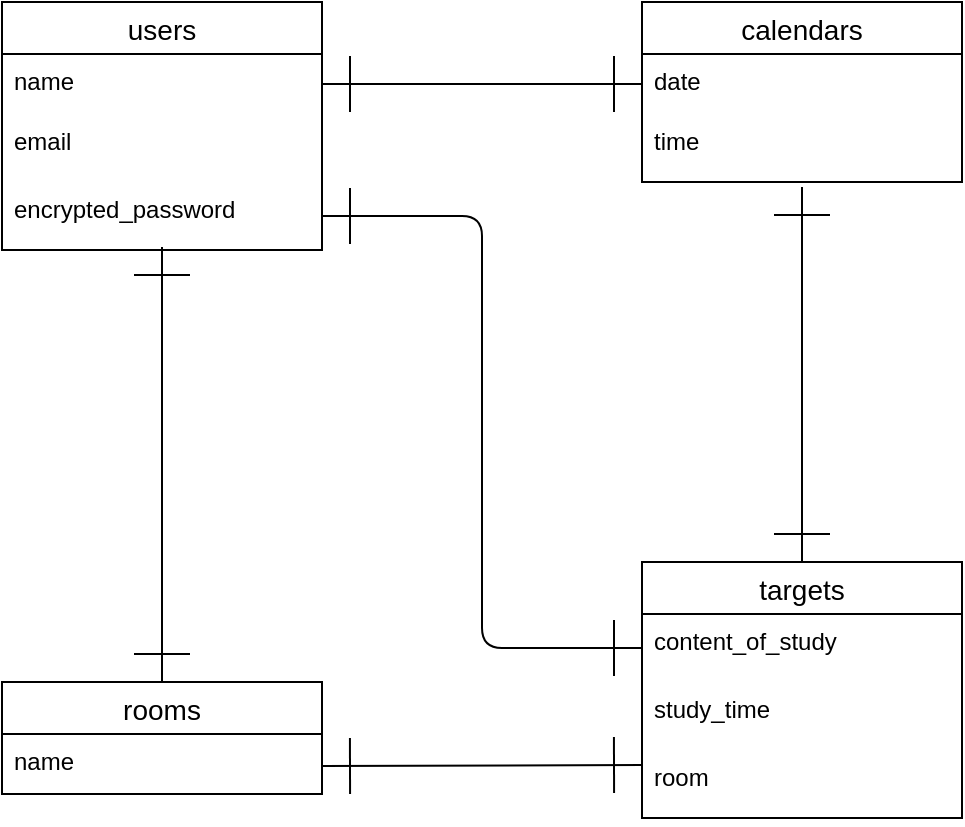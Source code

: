 <mxfile>
    <diagram id="a4eEphEPGv7-hlYdo5kx" name="ページ1">
        <mxGraphModel dx="728" dy="680" grid="1" gridSize="10" guides="1" tooltips="1" connect="1" arrows="1" fold="1" page="1" pageScale="1" pageWidth="827" pageHeight="1169" math="0" shadow="0">
            <root>
                <mxCell id="0"/>
                <mxCell id="1" parent="0"/>
                <mxCell id="2" value="users" style="swimlane;fontStyle=0;childLayout=stackLayout;horizontal=1;startSize=26;horizontalStack=0;resizeParent=1;resizeParentMax=0;resizeLast=0;collapsible=1;marginBottom=0;align=center;fontSize=14;" vertex="1" parent="1">
                    <mxGeometry x="120" y="80" width="160" height="124" as="geometry"/>
                </mxCell>
                <mxCell id="4" value="name" style="text;strokeColor=none;fillColor=none;spacingLeft=4;spacingRight=4;overflow=hidden;rotatable=0;points=[[0,0.5],[1,0.5]];portConstraint=eastwest;fontSize=12;" vertex="1" parent="2">
                    <mxGeometry y="26" width="160" height="30" as="geometry"/>
                </mxCell>
                <mxCell id="5" value="email" style="text;strokeColor=none;fillColor=none;spacingLeft=4;spacingRight=4;overflow=hidden;rotatable=0;points=[[0,0.5],[1,0.5]];portConstraint=eastwest;fontSize=12;" vertex="1" parent="2">
                    <mxGeometry y="56" width="160" height="34" as="geometry"/>
                </mxCell>
                <mxCell id="6" value="encrypted_password" style="text;strokeColor=none;fillColor=none;spacingLeft=4;spacingRight=4;overflow=hidden;rotatable=0;points=[[0,0.5],[1,0.5]];portConstraint=eastwest;fontSize=12;" vertex="1" parent="2">
                    <mxGeometry y="90" width="160" height="34" as="geometry"/>
                </mxCell>
                <mxCell id="26" style="edgeStyle=none;jumpSize=6;html=1;exitX=1;exitY=0.75;exitDx=0;exitDy=0;entryX=0;entryY=0.221;entryDx=0;entryDy=0;entryPerimeter=0;startArrow=ERone;startFill=0;endArrow=ERone;endFill=0;startSize=26;endSize=26;sourcePerimeterSpacing=0;strokeWidth=1;" edge="1" parent="1" source="7" target="20">
                    <mxGeometry relative="1" as="geometry"/>
                </mxCell>
                <mxCell id="27" style="edgeStyle=none;jumpSize=6;html=1;exitX=0.5;exitY=0;exitDx=0;exitDy=0;entryX=0.5;entryY=0.956;entryDx=0;entryDy=0;entryPerimeter=0;startArrow=ERone;startFill=0;endArrow=ERone;endFill=0;startSize=26;endSize=26;sourcePerimeterSpacing=0;strokeWidth=1;" edge="1" parent="1" source="7" target="6">
                    <mxGeometry relative="1" as="geometry">
                        <Array as="points">
                            <mxPoint x="200" y="250"/>
                        </Array>
                    </mxGeometry>
                </mxCell>
                <mxCell id="7" value="rooms" style="swimlane;fontStyle=0;childLayout=stackLayout;horizontal=1;startSize=26;horizontalStack=0;resizeParent=1;resizeParentMax=0;resizeLast=0;collapsible=1;marginBottom=0;align=center;fontSize=14;" vertex="1" parent="1">
                    <mxGeometry x="120" y="420" width="160" height="56" as="geometry"/>
                </mxCell>
                <mxCell id="8" value="name" style="text;strokeColor=none;fillColor=none;spacingLeft=4;spacingRight=4;overflow=hidden;rotatable=0;points=[[0,0.5],[1,0.5]];portConstraint=eastwest;fontSize=12;" vertex="1" parent="7">
                    <mxGeometry y="26" width="160" height="30" as="geometry"/>
                </mxCell>
                <mxCell id="25" style="edgeStyle=none;jumpSize=6;html=1;exitX=0.5;exitY=0;exitDx=0;exitDy=0;entryX=0.5;entryY=1.074;entryDx=0;entryDy=0;entryPerimeter=0;startArrow=ERone;startFill=0;endArrow=ERone;endFill=0;startSize=26;endSize=26;sourcePerimeterSpacing=0;strokeWidth=1;" edge="1" parent="1" source="11" target="17">
                    <mxGeometry relative="1" as="geometry"/>
                </mxCell>
                <mxCell id="11" value="targets" style="swimlane;fontStyle=0;childLayout=stackLayout;horizontal=1;startSize=26;horizontalStack=0;resizeParent=1;resizeParentMax=0;resizeLast=0;collapsible=1;marginBottom=0;align=center;fontSize=14;" vertex="1" parent="1">
                    <mxGeometry x="440" y="360" width="160" height="128" as="geometry"/>
                </mxCell>
                <mxCell id="13" value="content_of_study" style="text;strokeColor=none;fillColor=none;spacingLeft=4;spacingRight=4;overflow=hidden;rotatable=0;points=[[0,0.5],[1,0.5]];portConstraint=eastwest;fontSize=12;" vertex="1" parent="11">
                    <mxGeometry y="26" width="160" height="34" as="geometry"/>
                </mxCell>
                <mxCell id="19" value="study_time" style="text;strokeColor=none;fillColor=none;spacingLeft=4;spacingRight=4;overflow=hidden;rotatable=0;points=[[0,0.5],[1,0.5]];portConstraint=eastwest;fontSize=12;" vertex="1" parent="11">
                    <mxGeometry y="60" width="160" height="34" as="geometry"/>
                </mxCell>
                <mxCell id="20" value="room" style="text;strokeColor=none;fillColor=none;spacingLeft=4;spacingRight=4;overflow=hidden;rotatable=0;points=[[0,0.5],[1,0.5]];portConstraint=eastwest;fontSize=12;" vertex="1" parent="11">
                    <mxGeometry y="94" width="160" height="34" as="geometry"/>
                </mxCell>
                <mxCell id="15" value="calendars" style="swimlane;fontStyle=0;childLayout=stackLayout;horizontal=1;startSize=26;horizontalStack=0;resizeParent=1;resizeParentMax=0;resizeLast=0;collapsible=1;marginBottom=0;align=center;fontSize=14;swimlaneFillColor=default;" vertex="1" parent="1">
                    <mxGeometry x="440" y="80" width="160" height="90" as="geometry"/>
                </mxCell>
                <mxCell id="16" value="date" style="text;strokeColor=none;fillColor=none;spacingLeft=4;spacingRight=4;overflow=hidden;rotatable=0;points=[[0,0.5],[1,0.5]];portConstraint=eastwest;fontSize=12;" vertex="1" parent="15">
                    <mxGeometry y="26" width="160" height="30" as="geometry"/>
                </mxCell>
                <mxCell id="17" value="time" style="text;strokeColor=none;fillColor=none;spacingLeft=4;spacingRight=4;overflow=hidden;rotatable=0;points=[[0,0.5],[1,0.5]];portConstraint=eastwest;fontSize=12;" vertex="1" parent="15">
                    <mxGeometry y="56" width="160" height="34" as="geometry"/>
                </mxCell>
                <mxCell id="22" style="edgeStyle=none;html=1;exitX=1;exitY=0.5;exitDx=0;exitDy=0;endArrow=ERone;endFill=0;strokeWidth=1;startSize=26;sourcePerimeterSpacing=0;jumpSize=6;startArrow=ERone;startFill=0;endSize=26;entryX=0;entryY=0.5;entryDx=0;entryDy=0;" edge="1" parent="1" source="4" target="16">
                    <mxGeometry relative="1" as="geometry">
                        <mxPoint x="430" y="121" as="targetPoint"/>
                    </mxGeometry>
                </mxCell>
                <mxCell id="24" style="edgeStyle=none;jumpSize=6;html=1;exitX=1;exitY=0.5;exitDx=0;exitDy=0;startArrow=ERone;startFill=0;endArrow=ERone;endFill=0;startSize=26;endSize=26;sourcePerimeterSpacing=0;strokeWidth=1;entryX=0;entryY=0.5;entryDx=0;entryDy=0;" edge="1" parent="1" source="6" target="13">
                    <mxGeometry relative="1" as="geometry">
                        <mxPoint x="420" y="187" as="targetPoint"/>
                        <Array as="points">
                            <mxPoint x="360" y="187"/>
                            <mxPoint x="360" y="403"/>
                        </Array>
                    </mxGeometry>
                </mxCell>
            </root>
        </mxGraphModel>
    </diagram>
</mxfile>
